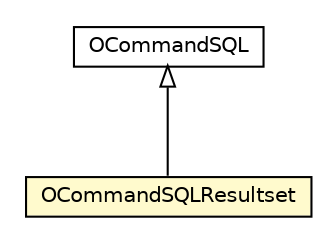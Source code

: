 #!/usr/local/bin/dot
#
# Class diagram 
# Generated by UMLGraph version R5_6-24-gf6e263 (http://www.umlgraph.org/)
#

digraph G {
	edge [fontname="Helvetica",fontsize=10,labelfontname="Helvetica",labelfontsize=10];
	node [fontname="Helvetica",fontsize=10,shape=plaintext];
	nodesep=0.25;
	ranksep=0.5;
	// com.orientechnologies.orient.core.sql.OCommandSQLResultset
	c1150789 [label=<<table title="com.orientechnologies.orient.core.sql.OCommandSQLResultset" border="0" cellborder="1" cellspacing="0" cellpadding="2" port="p" bgcolor="lemonChiffon" href="./OCommandSQLResultset.html">
		<tr><td><table border="0" cellspacing="0" cellpadding="1">
<tr><td align="center" balign="center"> OCommandSQLResultset </td></tr>
		</table></td></tr>
		</table>>, URL="./OCommandSQLResultset.html", fontname="Helvetica", fontcolor="black", fontsize=10.0];
	// com.orientechnologies.orient.core.sql.OCommandSQL
	c1150792 [label=<<table title="com.orientechnologies.orient.core.sql.OCommandSQL" border="0" cellborder="1" cellspacing="0" cellpadding="2" port="p" href="./OCommandSQL.html">
		<tr><td><table border="0" cellspacing="0" cellpadding="1">
<tr><td align="center" balign="center"> OCommandSQL </td></tr>
		</table></td></tr>
		</table>>, URL="./OCommandSQL.html", fontname="Helvetica", fontcolor="black", fontsize=10.0];
	//com.orientechnologies.orient.core.sql.OCommandSQLResultset extends com.orientechnologies.orient.core.sql.OCommandSQL
	c1150792:p -> c1150789:p [dir=back,arrowtail=empty];
}

